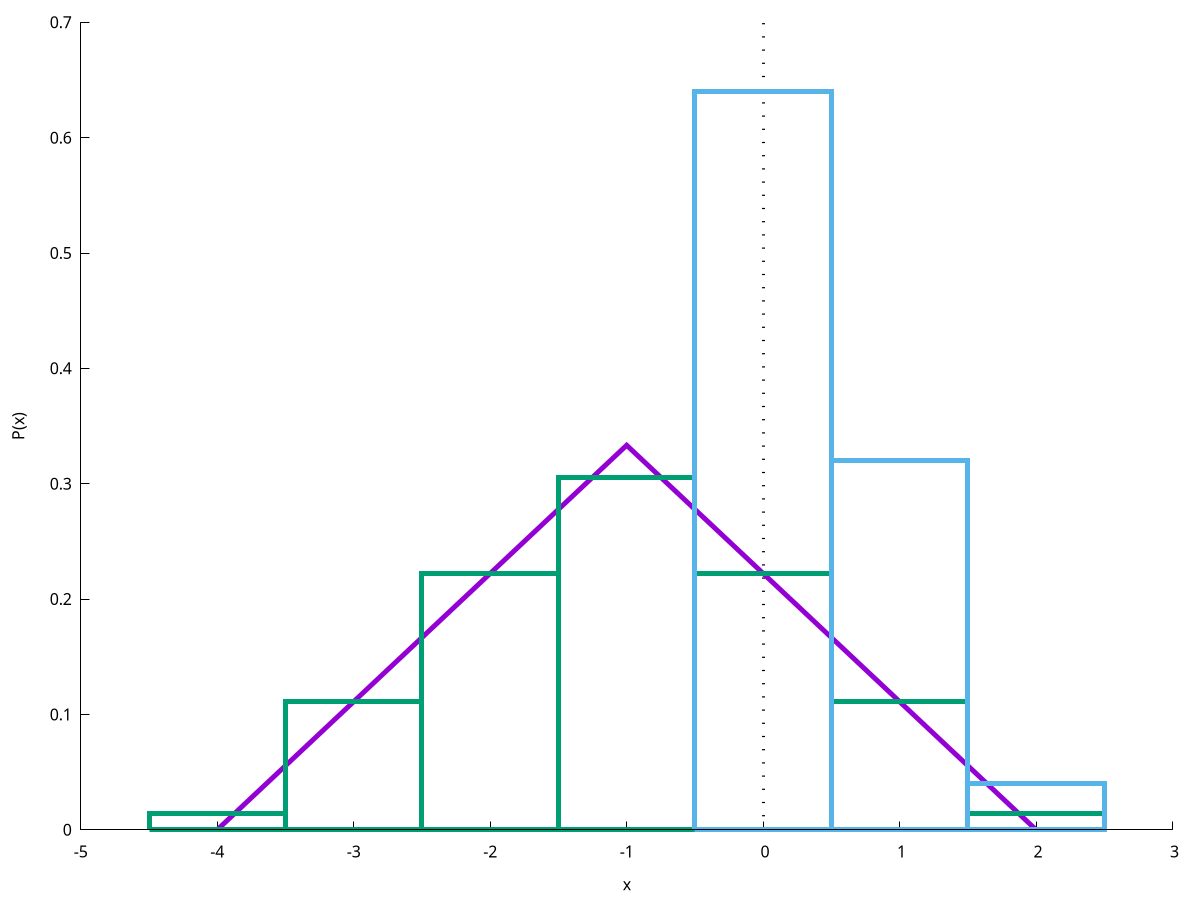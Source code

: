 set ylabel "P(x)"
set xlabel "x"
set border 1+2
set ytics nomirror
set xtics nomirror
set xrange [-5:3]
set yrange [0:0.7]
set label "a" at 1,-0.1 center
set label "b" at 4,-0.1 center
set label "c" at 2,-0.1 center
set arrow from 0,0 to 0,0.7 nohead lt 0 lw 3
plot '-' notitle w l lw 5,\
 '-' notitle w boxes lw 5,\
 '-' notitle w boxes lw 5
-4 0
-1 0.33333
2 0
e
-4 0.01389
-3 0.11111
-2 0.22222
-1 0.30556
0 0.22222
1 0.11111
2 0.01389
e
0 0.64
1 0.32
2 0.04
e
